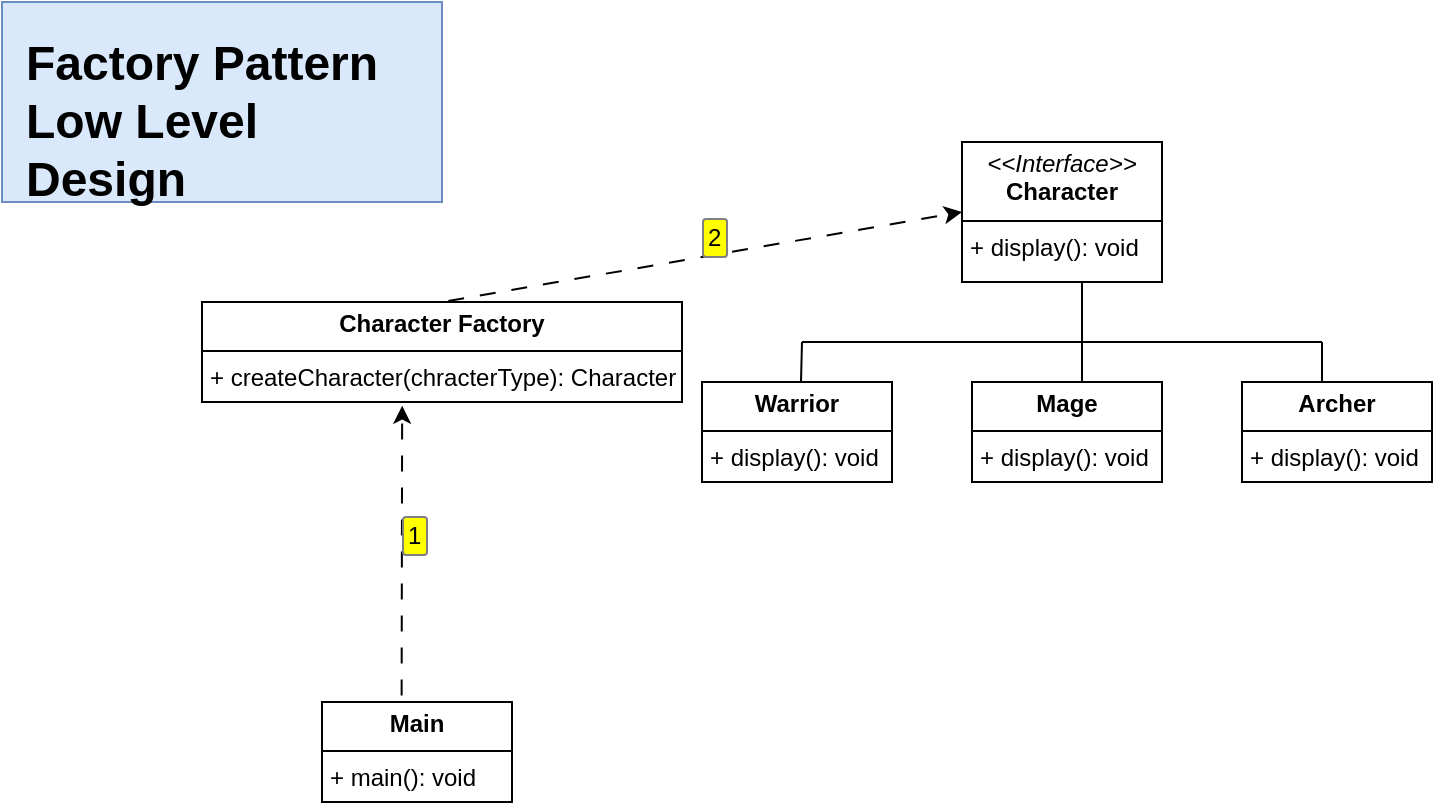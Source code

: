 <mxfile version="24.2.2" type="github">
  <diagram name="Page-1" id="CSn7-STJ8X5tQMEgrje4">
    <mxGraphModel dx="1105" dy="549" grid="1" gridSize="10" guides="1" tooltips="1" connect="1" arrows="1" fold="1" page="1" pageScale="1" pageWidth="850" pageHeight="1100" math="0" shadow="0">
      <root>
        <mxCell id="0" />
        <mxCell id="1" parent="0" />
        <mxCell id="d9FQ3PP9enAMd9kNU5a0-2" value="" style="rounded=0;whiteSpace=wrap;html=1;fillColor=#dae8fc;strokeColor=#6c8ebf;movable=0;" vertex="1" parent="1">
          <mxGeometry x="20" y="10" width="220" height="100" as="geometry" />
        </mxCell>
        <mxCell id="d9FQ3PP9enAMd9kNU5a0-1" value="&lt;h1 style=&quot;margin-top: 0px;&quot;&gt;Factory Pattern Low Level Design&lt;/h1&gt;&lt;p&gt;&lt;br&gt;&lt;/p&gt;" style="text;html=1;whiteSpace=wrap;overflow=hidden;rounded=0;" vertex="1" parent="1">
          <mxGeometry x="30" y="20" width="180" height="90" as="geometry" />
        </mxCell>
        <mxCell id="d9FQ3PP9enAMd9kNU5a0-3" value="&lt;p style=&quot;margin:0px;margin-top:4px;text-align:center;&quot;&gt;&lt;i&gt;&amp;lt;&amp;lt;Interface&amp;gt;&amp;gt;&lt;/i&gt;&lt;br&gt;&lt;b&gt;Character&lt;/b&gt;&lt;/p&gt;&lt;hr size=&quot;1&quot; style=&quot;border-style:solid;&quot;&gt;&lt;p style=&quot;margin:0px;margin-left:4px;&quot;&gt;+ display(): void&lt;br&gt;&lt;/p&gt;" style="verticalAlign=top;align=left;overflow=fill;html=1;whiteSpace=wrap;" vertex="1" parent="1">
          <mxGeometry x="500" y="80" width="100" height="70" as="geometry" />
        </mxCell>
        <mxCell id="d9FQ3PP9enAMd9kNU5a0-4" value="&lt;p style=&quot;margin:0px;margin-top:4px;text-align:center;&quot;&gt;&lt;b&gt;Warrior&lt;/b&gt;&lt;/p&gt;&lt;hr size=&quot;1&quot; style=&quot;border-style:solid;&quot;&gt;&lt;p style=&quot;margin:0px;margin-left:4px;&quot;&gt;+ display(): void&lt;/p&gt;" style="verticalAlign=top;align=left;overflow=fill;html=1;whiteSpace=wrap;" vertex="1" parent="1">
          <mxGeometry x="370" y="200" width="95" height="50" as="geometry" />
        </mxCell>
        <mxCell id="d9FQ3PP9enAMd9kNU5a0-5" value="&lt;p style=&quot;margin:0px;margin-top:4px;text-align:center;&quot;&gt;&lt;b&gt;Mage&lt;/b&gt;&lt;/p&gt;&lt;hr size=&quot;1&quot; style=&quot;border-style:solid;&quot;&gt;&lt;p style=&quot;margin:0px;margin-left:4px;&quot;&gt;+ display(): void&lt;/p&gt;" style="verticalAlign=top;align=left;overflow=fill;html=1;whiteSpace=wrap;" vertex="1" parent="1">
          <mxGeometry x="505" y="200" width="95" height="50" as="geometry" />
        </mxCell>
        <mxCell id="d9FQ3PP9enAMd9kNU5a0-6" value="&lt;p style=&quot;margin:0px;margin-top:4px;text-align:center;&quot;&gt;&lt;b&gt;Archer&lt;/b&gt;&lt;/p&gt;&lt;hr size=&quot;1&quot; style=&quot;border-style:solid;&quot;&gt;&lt;p style=&quot;margin:0px;margin-left:4px;&quot;&gt;+ display(): void&lt;/p&gt;" style="verticalAlign=top;align=left;overflow=fill;html=1;whiteSpace=wrap;" vertex="1" parent="1">
          <mxGeometry x="640" y="200" width="95" height="50" as="geometry" />
        </mxCell>
        <mxCell id="d9FQ3PP9enAMd9kNU5a0-10" value="&lt;p style=&quot;margin:0px;margin-top:4px;text-align:center;&quot;&gt;&lt;b&gt;Main&lt;/b&gt;&lt;/p&gt;&lt;hr size=&quot;1&quot; style=&quot;border-style:solid;&quot;&gt;&lt;p style=&quot;margin:0px;margin-left:4px;&quot;&gt;+ main(): void&lt;/p&gt;" style="verticalAlign=top;align=left;overflow=fill;html=1;whiteSpace=wrap;" vertex="1" parent="1">
          <mxGeometry x="180" y="360" width="95" height="50" as="geometry" />
        </mxCell>
        <mxCell id="d9FQ3PP9enAMd9kNU5a0-11" value="&lt;p style=&quot;margin:0px;margin-top:4px;text-align:center;&quot;&gt;&lt;b&gt;Character Factory&lt;/b&gt;&lt;/p&gt;&lt;hr size=&quot;1&quot; style=&quot;border-style:solid;&quot;&gt;&lt;p style=&quot;margin:0px;margin-left:4px;&quot;&gt;+ createCharacter(chracterType): Character&lt;/p&gt;" style="verticalAlign=top;align=left;overflow=fill;html=1;whiteSpace=wrap;" vertex="1" parent="1">
          <mxGeometry x="120" y="160" width="240" height="50" as="geometry" />
        </mxCell>
        <mxCell id="d9FQ3PP9enAMd9kNU5a0-12" value="" style="endArrow=classic;html=1;rounded=0;exitX=0.419;exitY=-0.002;exitDx=0;exitDy=0;entryX=0.417;entryY=1.037;entryDx=0;entryDy=0;entryPerimeter=0;orthogonalLoop=1;orthogonal=1;enumerate=1;comic=0;flowAnimation=1;exitPerimeter=0;" edge="1" parent="1" source="d9FQ3PP9enAMd9kNU5a0-10" target="d9FQ3PP9enAMd9kNU5a0-11">
          <mxGeometry width="50" height="50" relative="1" as="geometry">
            <mxPoint x="80" y="300" as="sourcePoint" />
            <mxPoint x="130" y="250" as="targetPoint" />
          </mxGeometry>
        </mxCell>
        <mxCell id="d9FQ3PP9enAMd9kNU5a0-13" value="" style="endArrow=classic;html=1;rounded=0;flowAnimation=1;enumerate=1;exitX=0.5;exitY=0;exitDx=0;exitDy=0;entryX=0;entryY=0.5;entryDx=0;entryDy=0;" edge="1" parent="1" source="d9FQ3PP9enAMd9kNU5a0-11" target="d9FQ3PP9enAMd9kNU5a0-3">
          <mxGeometry width="50" height="50" relative="1" as="geometry">
            <mxPoint x="320" y="120" as="sourcePoint" />
            <mxPoint x="370" y="70" as="targetPoint" />
          </mxGeometry>
        </mxCell>
        <mxCell id="d9FQ3PP9enAMd9kNU5a0-14" value="" style="endArrow=none;html=1;rounded=0;" edge="1" parent="1">
          <mxGeometry width="50" height="50" relative="1" as="geometry">
            <mxPoint x="420" y="180" as="sourcePoint" />
            <mxPoint x="680" y="180" as="targetPoint" />
          </mxGeometry>
        </mxCell>
        <mxCell id="d9FQ3PP9enAMd9kNU5a0-15" value="" style="endArrow=none;html=1;rounded=0;exitX=0.521;exitY=-0.001;exitDx=0;exitDy=0;exitPerimeter=0;" edge="1" parent="1" source="d9FQ3PP9enAMd9kNU5a0-4">
          <mxGeometry width="50" height="50" relative="1" as="geometry">
            <mxPoint x="410" y="190" as="sourcePoint" />
            <mxPoint x="420" y="180" as="targetPoint" />
          </mxGeometry>
        </mxCell>
        <mxCell id="d9FQ3PP9enAMd9kNU5a0-16" value="" style="endArrow=none;html=1;rounded=0;exitX=0.521;exitY=-0.001;exitDx=0;exitDy=0;exitPerimeter=0;" edge="1" parent="1">
          <mxGeometry width="50" height="50" relative="1" as="geometry">
            <mxPoint x="560" y="200" as="sourcePoint" />
            <mxPoint x="560" y="180" as="targetPoint" />
          </mxGeometry>
        </mxCell>
        <mxCell id="d9FQ3PP9enAMd9kNU5a0-17" value="" style="endArrow=none;html=1;rounded=0;exitX=0.521;exitY=-0.001;exitDx=0;exitDy=0;exitPerimeter=0;" edge="1" parent="1">
          <mxGeometry width="50" height="50" relative="1" as="geometry">
            <mxPoint x="680" y="200" as="sourcePoint" />
            <mxPoint x="680" y="180" as="targetPoint" />
          </mxGeometry>
        </mxCell>
        <mxCell id="d9FQ3PP9enAMd9kNU5a0-18" value="" style="endArrow=none;html=1;rounded=0;" edge="1" parent="1">
          <mxGeometry width="50" height="50" relative="1" as="geometry">
            <mxPoint x="560" y="180" as="sourcePoint" />
            <mxPoint x="560" y="150" as="targetPoint" />
          </mxGeometry>
        </mxCell>
      </root>
    </mxGraphModel>
  </diagram>
</mxfile>
